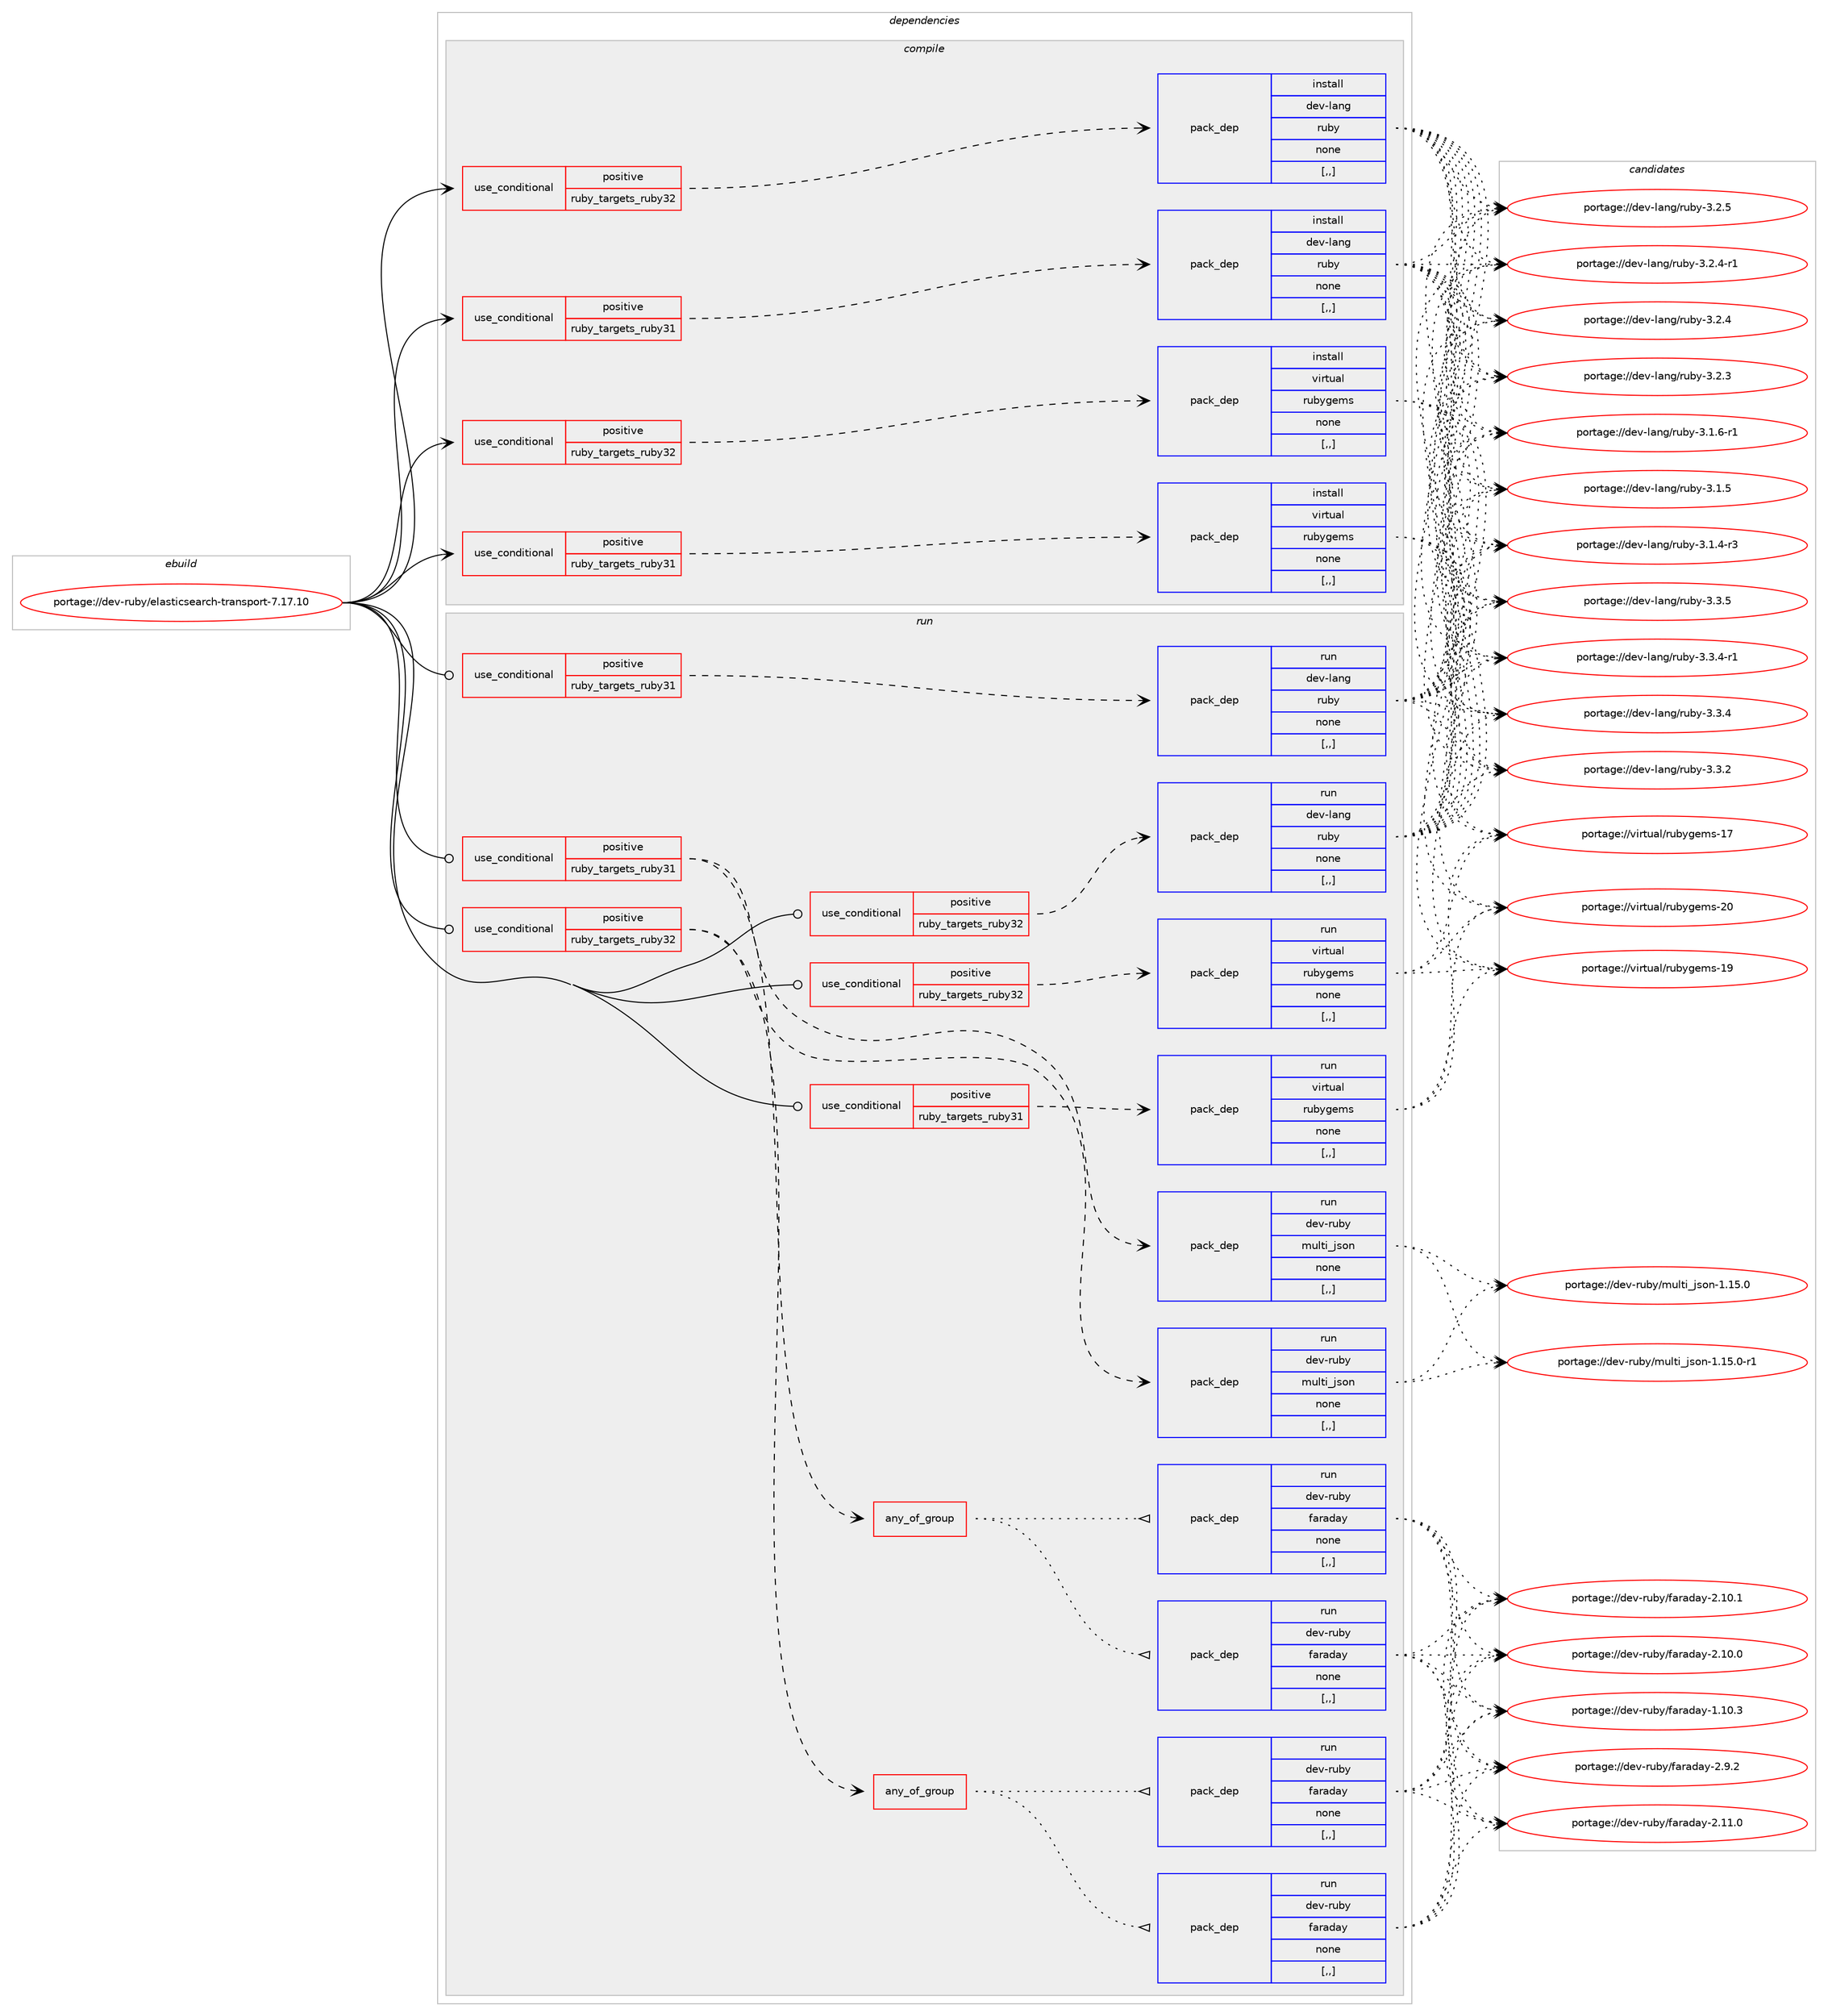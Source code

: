 digraph prolog {

# *************
# Graph options
# *************

newrank=true;
concentrate=true;
compound=true;
graph [rankdir=LR,fontname=Helvetica,fontsize=10,ranksep=1.5];#, ranksep=2.5, nodesep=0.2];
edge  [arrowhead=vee];
node  [fontname=Helvetica,fontsize=10];

# **********
# The ebuild
# **********

subgraph cluster_leftcol {
color=gray;
label=<<i>ebuild</i>>;
id [label="portage://dev-ruby/elasticsearch-transport-7.17.10", color=red, width=4, href="../dev-ruby/elasticsearch-transport-7.17.10.svg"];
}

# ****************
# The dependencies
# ****************

subgraph cluster_midcol {
color=gray;
label=<<i>dependencies</i>>;
subgraph cluster_compile {
fillcolor="#eeeeee";
style=filled;
label=<<i>compile</i>>;
subgraph cond177971 {
dependency678170 [label=<<TABLE BORDER="0" CELLBORDER="1" CELLSPACING="0" CELLPADDING="4"><TR><TD ROWSPAN="3" CELLPADDING="10">use_conditional</TD></TR><TR><TD>positive</TD></TR><TR><TD>ruby_targets_ruby31</TD></TR></TABLE>>, shape=none, color=red];
subgraph pack495295 {
dependency678171 [label=<<TABLE BORDER="0" CELLBORDER="1" CELLSPACING="0" CELLPADDING="4" WIDTH="220"><TR><TD ROWSPAN="6" CELLPADDING="30">pack_dep</TD></TR><TR><TD WIDTH="110">install</TD></TR><TR><TD>dev-lang</TD></TR><TR><TD>ruby</TD></TR><TR><TD>none</TD></TR><TR><TD>[,,]</TD></TR></TABLE>>, shape=none, color=blue];
}
dependency678170:e -> dependency678171:w [weight=20,style="dashed",arrowhead="vee"];
}
id:e -> dependency678170:w [weight=20,style="solid",arrowhead="vee"];
subgraph cond177972 {
dependency678172 [label=<<TABLE BORDER="0" CELLBORDER="1" CELLSPACING="0" CELLPADDING="4"><TR><TD ROWSPAN="3" CELLPADDING="10">use_conditional</TD></TR><TR><TD>positive</TD></TR><TR><TD>ruby_targets_ruby31</TD></TR></TABLE>>, shape=none, color=red];
subgraph pack495296 {
dependency678173 [label=<<TABLE BORDER="0" CELLBORDER="1" CELLSPACING="0" CELLPADDING="4" WIDTH="220"><TR><TD ROWSPAN="6" CELLPADDING="30">pack_dep</TD></TR><TR><TD WIDTH="110">install</TD></TR><TR><TD>virtual</TD></TR><TR><TD>rubygems</TD></TR><TR><TD>none</TD></TR><TR><TD>[,,]</TD></TR></TABLE>>, shape=none, color=blue];
}
dependency678172:e -> dependency678173:w [weight=20,style="dashed",arrowhead="vee"];
}
id:e -> dependency678172:w [weight=20,style="solid",arrowhead="vee"];
subgraph cond177973 {
dependency678174 [label=<<TABLE BORDER="0" CELLBORDER="1" CELLSPACING="0" CELLPADDING="4"><TR><TD ROWSPAN="3" CELLPADDING="10">use_conditional</TD></TR><TR><TD>positive</TD></TR><TR><TD>ruby_targets_ruby32</TD></TR></TABLE>>, shape=none, color=red];
subgraph pack495297 {
dependency678175 [label=<<TABLE BORDER="0" CELLBORDER="1" CELLSPACING="0" CELLPADDING="4" WIDTH="220"><TR><TD ROWSPAN="6" CELLPADDING="30">pack_dep</TD></TR><TR><TD WIDTH="110">install</TD></TR><TR><TD>dev-lang</TD></TR><TR><TD>ruby</TD></TR><TR><TD>none</TD></TR><TR><TD>[,,]</TD></TR></TABLE>>, shape=none, color=blue];
}
dependency678174:e -> dependency678175:w [weight=20,style="dashed",arrowhead="vee"];
}
id:e -> dependency678174:w [weight=20,style="solid",arrowhead="vee"];
subgraph cond177974 {
dependency678176 [label=<<TABLE BORDER="0" CELLBORDER="1" CELLSPACING="0" CELLPADDING="4"><TR><TD ROWSPAN="3" CELLPADDING="10">use_conditional</TD></TR><TR><TD>positive</TD></TR><TR><TD>ruby_targets_ruby32</TD></TR></TABLE>>, shape=none, color=red];
subgraph pack495298 {
dependency678177 [label=<<TABLE BORDER="0" CELLBORDER="1" CELLSPACING="0" CELLPADDING="4" WIDTH="220"><TR><TD ROWSPAN="6" CELLPADDING="30">pack_dep</TD></TR><TR><TD WIDTH="110">install</TD></TR><TR><TD>virtual</TD></TR><TR><TD>rubygems</TD></TR><TR><TD>none</TD></TR><TR><TD>[,,]</TD></TR></TABLE>>, shape=none, color=blue];
}
dependency678176:e -> dependency678177:w [weight=20,style="dashed",arrowhead="vee"];
}
id:e -> dependency678176:w [weight=20,style="solid",arrowhead="vee"];
}
subgraph cluster_compileandrun {
fillcolor="#eeeeee";
style=filled;
label=<<i>compile and run</i>>;
}
subgraph cluster_run {
fillcolor="#eeeeee";
style=filled;
label=<<i>run</i>>;
subgraph cond177975 {
dependency678178 [label=<<TABLE BORDER="0" CELLBORDER="1" CELLSPACING="0" CELLPADDING="4"><TR><TD ROWSPAN="3" CELLPADDING="10">use_conditional</TD></TR><TR><TD>positive</TD></TR><TR><TD>ruby_targets_ruby31</TD></TR></TABLE>>, shape=none, color=red];
subgraph any4523 {
dependency678179 [label=<<TABLE BORDER="0" CELLBORDER="1" CELLSPACING="0" CELLPADDING="4"><TR><TD CELLPADDING="10">any_of_group</TD></TR></TABLE>>, shape=none, color=red];subgraph pack495299 {
dependency678180 [label=<<TABLE BORDER="0" CELLBORDER="1" CELLSPACING="0" CELLPADDING="4" WIDTH="220"><TR><TD ROWSPAN="6" CELLPADDING="30">pack_dep</TD></TR><TR><TD WIDTH="110">run</TD></TR><TR><TD>dev-ruby</TD></TR><TR><TD>faraday</TD></TR><TR><TD>none</TD></TR><TR><TD>[,,]</TD></TR></TABLE>>, shape=none, color=blue];
}
dependency678179:e -> dependency678180:w [weight=20,style="dotted",arrowhead="oinv"];
subgraph pack495300 {
dependency678181 [label=<<TABLE BORDER="0" CELLBORDER="1" CELLSPACING="0" CELLPADDING="4" WIDTH="220"><TR><TD ROWSPAN="6" CELLPADDING="30">pack_dep</TD></TR><TR><TD WIDTH="110">run</TD></TR><TR><TD>dev-ruby</TD></TR><TR><TD>faraday</TD></TR><TR><TD>none</TD></TR><TR><TD>[,,]</TD></TR></TABLE>>, shape=none, color=blue];
}
dependency678179:e -> dependency678181:w [weight=20,style="dotted",arrowhead="oinv"];
}
dependency678178:e -> dependency678179:w [weight=20,style="dashed",arrowhead="vee"];
subgraph pack495301 {
dependency678182 [label=<<TABLE BORDER="0" CELLBORDER="1" CELLSPACING="0" CELLPADDING="4" WIDTH="220"><TR><TD ROWSPAN="6" CELLPADDING="30">pack_dep</TD></TR><TR><TD WIDTH="110">run</TD></TR><TR><TD>dev-ruby</TD></TR><TR><TD>multi_json</TD></TR><TR><TD>none</TD></TR><TR><TD>[,,]</TD></TR></TABLE>>, shape=none, color=blue];
}
dependency678178:e -> dependency678182:w [weight=20,style="dashed",arrowhead="vee"];
}
id:e -> dependency678178:w [weight=20,style="solid",arrowhead="odot"];
subgraph cond177976 {
dependency678183 [label=<<TABLE BORDER="0" CELLBORDER="1" CELLSPACING="0" CELLPADDING="4"><TR><TD ROWSPAN="3" CELLPADDING="10">use_conditional</TD></TR><TR><TD>positive</TD></TR><TR><TD>ruby_targets_ruby31</TD></TR></TABLE>>, shape=none, color=red];
subgraph pack495302 {
dependency678184 [label=<<TABLE BORDER="0" CELLBORDER="1" CELLSPACING="0" CELLPADDING="4" WIDTH="220"><TR><TD ROWSPAN="6" CELLPADDING="30">pack_dep</TD></TR><TR><TD WIDTH="110">run</TD></TR><TR><TD>dev-lang</TD></TR><TR><TD>ruby</TD></TR><TR><TD>none</TD></TR><TR><TD>[,,]</TD></TR></TABLE>>, shape=none, color=blue];
}
dependency678183:e -> dependency678184:w [weight=20,style="dashed",arrowhead="vee"];
}
id:e -> dependency678183:w [weight=20,style="solid",arrowhead="odot"];
subgraph cond177977 {
dependency678185 [label=<<TABLE BORDER="0" CELLBORDER="1" CELLSPACING="0" CELLPADDING="4"><TR><TD ROWSPAN="3" CELLPADDING="10">use_conditional</TD></TR><TR><TD>positive</TD></TR><TR><TD>ruby_targets_ruby31</TD></TR></TABLE>>, shape=none, color=red];
subgraph pack495303 {
dependency678186 [label=<<TABLE BORDER="0" CELLBORDER="1" CELLSPACING="0" CELLPADDING="4" WIDTH="220"><TR><TD ROWSPAN="6" CELLPADDING="30">pack_dep</TD></TR><TR><TD WIDTH="110">run</TD></TR><TR><TD>virtual</TD></TR><TR><TD>rubygems</TD></TR><TR><TD>none</TD></TR><TR><TD>[,,]</TD></TR></TABLE>>, shape=none, color=blue];
}
dependency678185:e -> dependency678186:w [weight=20,style="dashed",arrowhead="vee"];
}
id:e -> dependency678185:w [weight=20,style="solid",arrowhead="odot"];
subgraph cond177978 {
dependency678187 [label=<<TABLE BORDER="0" CELLBORDER="1" CELLSPACING="0" CELLPADDING="4"><TR><TD ROWSPAN="3" CELLPADDING="10">use_conditional</TD></TR><TR><TD>positive</TD></TR><TR><TD>ruby_targets_ruby32</TD></TR></TABLE>>, shape=none, color=red];
subgraph any4524 {
dependency678188 [label=<<TABLE BORDER="0" CELLBORDER="1" CELLSPACING="0" CELLPADDING="4"><TR><TD CELLPADDING="10">any_of_group</TD></TR></TABLE>>, shape=none, color=red];subgraph pack495304 {
dependency678189 [label=<<TABLE BORDER="0" CELLBORDER="1" CELLSPACING="0" CELLPADDING="4" WIDTH="220"><TR><TD ROWSPAN="6" CELLPADDING="30">pack_dep</TD></TR><TR><TD WIDTH="110">run</TD></TR><TR><TD>dev-ruby</TD></TR><TR><TD>faraday</TD></TR><TR><TD>none</TD></TR><TR><TD>[,,]</TD></TR></TABLE>>, shape=none, color=blue];
}
dependency678188:e -> dependency678189:w [weight=20,style="dotted",arrowhead="oinv"];
subgraph pack495305 {
dependency678190 [label=<<TABLE BORDER="0" CELLBORDER="1" CELLSPACING="0" CELLPADDING="4" WIDTH="220"><TR><TD ROWSPAN="6" CELLPADDING="30">pack_dep</TD></TR><TR><TD WIDTH="110">run</TD></TR><TR><TD>dev-ruby</TD></TR><TR><TD>faraday</TD></TR><TR><TD>none</TD></TR><TR><TD>[,,]</TD></TR></TABLE>>, shape=none, color=blue];
}
dependency678188:e -> dependency678190:w [weight=20,style="dotted",arrowhead="oinv"];
}
dependency678187:e -> dependency678188:w [weight=20,style="dashed",arrowhead="vee"];
subgraph pack495306 {
dependency678191 [label=<<TABLE BORDER="0" CELLBORDER="1" CELLSPACING="0" CELLPADDING="4" WIDTH="220"><TR><TD ROWSPAN="6" CELLPADDING="30">pack_dep</TD></TR><TR><TD WIDTH="110">run</TD></TR><TR><TD>dev-ruby</TD></TR><TR><TD>multi_json</TD></TR><TR><TD>none</TD></TR><TR><TD>[,,]</TD></TR></TABLE>>, shape=none, color=blue];
}
dependency678187:e -> dependency678191:w [weight=20,style="dashed",arrowhead="vee"];
}
id:e -> dependency678187:w [weight=20,style="solid",arrowhead="odot"];
subgraph cond177979 {
dependency678192 [label=<<TABLE BORDER="0" CELLBORDER="1" CELLSPACING="0" CELLPADDING="4"><TR><TD ROWSPAN="3" CELLPADDING="10">use_conditional</TD></TR><TR><TD>positive</TD></TR><TR><TD>ruby_targets_ruby32</TD></TR></TABLE>>, shape=none, color=red];
subgraph pack495307 {
dependency678193 [label=<<TABLE BORDER="0" CELLBORDER="1" CELLSPACING="0" CELLPADDING="4" WIDTH="220"><TR><TD ROWSPAN="6" CELLPADDING="30">pack_dep</TD></TR><TR><TD WIDTH="110">run</TD></TR><TR><TD>dev-lang</TD></TR><TR><TD>ruby</TD></TR><TR><TD>none</TD></TR><TR><TD>[,,]</TD></TR></TABLE>>, shape=none, color=blue];
}
dependency678192:e -> dependency678193:w [weight=20,style="dashed",arrowhead="vee"];
}
id:e -> dependency678192:w [weight=20,style="solid",arrowhead="odot"];
subgraph cond177980 {
dependency678194 [label=<<TABLE BORDER="0" CELLBORDER="1" CELLSPACING="0" CELLPADDING="4"><TR><TD ROWSPAN="3" CELLPADDING="10">use_conditional</TD></TR><TR><TD>positive</TD></TR><TR><TD>ruby_targets_ruby32</TD></TR></TABLE>>, shape=none, color=red];
subgraph pack495308 {
dependency678195 [label=<<TABLE BORDER="0" CELLBORDER="1" CELLSPACING="0" CELLPADDING="4" WIDTH="220"><TR><TD ROWSPAN="6" CELLPADDING="30">pack_dep</TD></TR><TR><TD WIDTH="110">run</TD></TR><TR><TD>virtual</TD></TR><TR><TD>rubygems</TD></TR><TR><TD>none</TD></TR><TR><TD>[,,]</TD></TR></TABLE>>, shape=none, color=blue];
}
dependency678194:e -> dependency678195:w [weight=20,style="dashed",arrowhead="vee"];
}
id:e -> dependency678194:w [weight=20,style="solid",arrowhead="odot"];
}
}

# **************
# The candidates
# **************

subgraph cluster_choices {
rank=same;
color=gray;
label=<<i>candidates</i>>;

subgraph choice495295 {
color=black;
nodesep=1;
choice10010111845108971101034711411798121455146514653 [label="portage://dev-lang/ruby-3.3.5", color=red, width=4,href="../dev-lang/ruby-3.3.5.svg"];
choice100101118451089711010347114117981214551465146524511449 [label="portage://dev-lang/ruby-3.3.4-r1", color=red, width=4,href="../dev-lang/ruby-3.3.4-r1.svg"];
choice10010111845108971101034711411798121455146514652 [label="portage://dev-lang/ruby-3.3.4", color=red, width=4,href="../dev-lang/ruby-3.3.4.svg"];
choice10010111845108971101034711411798121455146514650 [label="portage://dev-lang/ruby-3.3.2", color=red, width=4,href="../dev-lang/ruby-3.3.2.svg"];
choice10010111845108971101034711411798121455146504653 [label="portage://dev-lang/ruby-3.2.5", color=red, width=4,href="../dev-lang/ruby-3.2.5.svg"];
choice100101118451089711010347114117981214551465046524511449 [label="portage://dev-lang/ruby-3.2.4-r1", color=red, width=4,href="../dev-lang/ruby-3.2.4-r1.svg"];
choice10010111845108971101034711411798121455146504652 [label="portage://dev-lang/ruby-3.2.4", color=red, width=4,href="../dev-lang/ruby-3.2.4.svg"];
choice10010111845108971101034711411798121455146504651 [label="portage://dev-lang/ruby-3.2.3", color=red, width=4,href="../dev-lang/ruby-3.2.3.svg"];
choice100101118451089711010347114117981214551464946544511449 [label="portage://dev-lang/ruby-3.1.6-r1", color=red, width=4,href="../dev-lang/ruby-3.1.6-r1.svg"];
choice10010111845108971101034711411798121455146494653 [label="portage://dev-lang/ruby-3.1.5", color=red, width=4,href="../dev-lang/ruby-3.1.5.svg"];
choice100101118451089711010347114117981214551464946524511451 [label="portage://dev-lang/ruby-3.1.4-r3", color=red, width=4,href="../dev-lang/ruby-3.1.4-r3.svg"];
dependency678171:e -> choice10010111845108971101034711411798121455146514653:w [style=dotted,weight="100"];
dependency678171:e -> choice100101118451089711010347114117981214551465146524511449:w [style=dotted,weight="100"];
dependency678171:e -> choice10010111845108971101034711411798121455146514652:w [style=dotted,weight="100"];
dependency678171:e -> choice10010111845108971101034711411798121455146514650:w [style=dotted,weight="100"];
dependency678171:e -> choice10010111845108971101034711411798121455146504653:w [style=dotted,weight="100"];
dependency678171:e -> choice100101118451089711010347114117981214551465046524511449:w [style=dotted,weight="100"];
dependency678171:e -> choice10010111845108971101034711411798121455146504652:w [style=dotted,weight="100"];
dependency678171:e -> choice10010111845108971101034711411798121455146504651:w [style=dotted,weight="100"];
dependency678171:e -> choice100101118451089711010347114117981214551464946544511449:w [style=dotted,weight="100"];
dependency678171:e -> choice10010111845108971101034711411798121455146494653:w [style=dotted,weight="100"];
dependency678171:e -> choice100101118451089711010347114117981214551464946524511451:w [style=dotted,weight="100"];
}
subgraph choice495296 {
color=black;
nodesep=1;
choice118105114116117971084711411798121103101109115455048 [label="portage://virtual/rubygems-20", color=red, width=4,href="../virtual/rubygems-20.svg"];
choice118105114116117971084711411798121103101109115454957 [label="portage://virtual/rubygems-19", color=red, width=4,href="../virtual/rubygems-19.svg"];
choice118105114116117971084711411798121103101109115454955 [label="portage://virtual/rubygems-17", color=red, width=4,href="../virtual/rubygems-17.svg"];
dependency678173:e -> choice118105114116117971084711411798121103101109115455048:w [style=dotted,weight="100"];
dependency678173:e -> choice118105114116117971084711411798121103101109115454957:w [style=dotted,weight="100"];
dependency678173:e -> choice118105114116117971084711411798121103101109115454955:w [style=dotted,weight="100"];
}
subgraph choice495297 {
color=black;
nodesep=1;
choice10010111845108971101034711411798121455146514653 [label="portage://dev-lang/ruby-3.3.5", color=red, width=4,href="../dev-lang/ruby-3.3.5.svg"];
choice100101118451089711010347114117981214551465146524511449 [label="portage://dev-lang/ruby-3.3.4-r1", color=red, width=4,href="../dev-lang/ruby-3.3.4-r1.svg"];
choice10010111845108971101034711411798121455146514652 [label="portage://dev-lang/ruby-3.3.4", color=red, width=4,href="../dev-lang/ruby-3.3.4.svg"];
choice10010111845108971101034711411798121455146514650 [label="portage://dev-lang/ruby-3.3.2", color=red, width=4,href="../dev-lang/ruby-3.3.2.svg"];
choice10010111845108971101034711411798121455146504653 [label="portage://dev-lang/ruby-3.2.5", color=red, width=4,href="../dev-lang/ruby-3.2.5.svg"];
choice100101118451089711010347114117981214551465046524511449 [label="portage://dev-lang/ruby-3.2.4-r1", color=red, width=4,href="../dev-lang/ruby-3.2.4-r1.svg"];
choice10010111845108971101034711411798121455146504652 [label="portage://dev-lang/ruby-3.2.4", color=red, width=4,href="../dev-lang/ruby-3.2.4.svg"];
choice10010111845108971101034711411798121455146504651 [label="portage://dev-lang/ruby-3.2.3", color=red, width=4,href="../dev-lang/ruby-3.2.3.svg"];
choice100101118451089711010347114117981214551464946544511449 [label="portage://dev-lang/ruby-3.1.6-r1", color=red, width=4,href="../dev-lang/ruby-3.1.6-r1.svg"];
choice10010111845108971101034711411798121455146494653 [label="portage://dev-lang/ruby-3.1.5", color=red, width=4,href="../dev-lang/ruby-3.1.5.svg"];
choice100101118451089711010347114117981214551464946524511451 [label="portage://dev-lang/ruby-3.1.4-r3", color=red, width=4,href="../dev-lang/ruby-3.1.4-r3.svg"];
dependency678175:e -> choice10010111845108971101034711411798121455146514653:w [style=dotted,weight="100"];
dependency678175:e -> choice100101118451089711010347114117981214551465146524511449:w [style=dotted,weight="100"];
dependency678175:e -> choice10010111845108971101034711411798121455146514652:w [style=dotted,weight="100"];
dependency678175:e -> choice10010111845108971101034711411798121455146514650:w [style=dotted,weight="100"];
dependency678175:e -> choice10010111845108971101034711411798121455146504653:w [style=dotted,weight="100"];
dependency678175:e -> choice100101118451089711010347114117981214551465046524511449:w [style=dotted,weight="100"];
dependency678175:e -> choice10010111845108971101034711411798121455146504652:w [style=dotted,weight="100"];
dependency678175:e -> choice10010111845108971101034711411798121455146504651:w [style=dotted,weight="100"];
dependency678175:e -> choice100101118451089711010347114117981214551464946544511449:w [style=dotted,weight="100"];
dependency678175:e -> choice10010111845108971101034711411798121455146494653:w [style=dotted,weight="100"];
dependency678175:e -> choice100101118451089711010347114117981214551464946524511451:w [style=dotted,weight="100"];
}
subgraph choice495298 {
color=black;
nodesep=1;
choice118105114116117971084711411798121103101109115455048 [label="portage://virtual/rubygems-20", color=red, width=4,href="../virtual/rubygems-20.svg"];
choice118105114116117971084711411798121103101109115454957 [label="portage://virtual/rubygems-19", color=red, width=4,href="../virtual/rubygems-19.svg"];
choice118105114116117971084711411798121103101109115454955 [label="portage://virtual/rubygems-17", color=red, width=4,href="../virtual/rubygems-17.svg"];
dependency678177:e -> choice118105114116117971084711411798121103101109115455048:w [style=dotted,weight="100"];
dependency678177:e -> choice118105114116117971084711411798121103101109115454957:w [style=dotted,weight="100"];
dependency678177:e -> choice118105114116117971084711411798121103101109115454955:w [style=dotted,weight="100"];
}
subgraph choice495299 {
color=black;
nodesep=1;
choice10010111845114117981214710297114971009712145504649494648 [label="portage://dev-ruby/faraday-2.11.0", color=red, width=4,href="../dev-ruby/faraday-2.11.0.svg"];
choice10010111845114117981214710297114971009712145504649484649 [label="portage://dev-ruby/faraday-2.10.1", color=red, width=4,href="../dev-ruby/faraday-2.10.1.svg"];
choice10010111845114117981214710297114971009712145504649484648 [label="portage://dev-ruby/faraday-2.10.0", color=red, width=4,href="../dev-ruby/faraday-2.10.0.svg"];
choice100101118451141179812147102971149710097121455046574650 [label="portage://dev-ruby/faraday-2.9.2", color=red, width=4,href="../dev-ruby/faraday-2.9.2.svg"];
choice10010111845114117981214710297114971009712145494649484651 [label="portage://dev-ruby/faraday-1.10.3", color=red, width=4,href="../dev-ruby/faraday-1.10.3.svg"];
dependency678180:e -> choice10010111845114117981214710297114971009712145504649494648:w [style=dotted,weight="100"];
dependency678180:e -> choice10010111845114117981214710297114971009712145504649484649:w [style=dotted,weight="100"];
dependency678180:e -> choice10010111845114117981214710297114971009712145504649484648:w [style=dotted,weight="100"];
dependency678180:e -> choice100101118451141179812147102971149710097121455046574650:w [style=dotted,weight="100"];
dependency678180:e -> choice10010111845114117981214710297114971009712145494649484651:w [style=dotted,weight="100"];
}
subgraph choice495300 {
color=black;
nodesep=1;
choice10010111845114117981214710297114971009712145504649494648 [label="portage://dev-ruby/faraday-2.11.0", color=red, width=4,href="../dev-ruby/faraday-2.11.0.svg"];
choice10010111845114117981214710297114971009712145504649484649 [label="portage://dev-ruby/faraday-2.10.1", color=red, width=4,href="../dev-ruby/faraday-2.10.1.svg"];
choice10010111845114117981214710297114971009712145504649484648 [label="portage://dev-ruby/faraday-2.10.0", color=red, width=4,href="../dev-ruby/faraday-2.10.0.svg"];
choice100101118451141179812147102971149710097121455046574650 [label="portage://dev-ruby/faraday-2.9.2", color=red, width=4,href="../dev-ruby/faraday-2.9.2.svg"];
choice10010111845114117981214710297114971009712145494649484651 [label="portage://dev-ruby/faraday-1.10.3", color=red, width=4,href="../dev-ruby/faraday-1.10.3.svg"];
dependency678181:e -> choice10010111845114117981214710297114971009712145504649494648:w [style=dotted,weight="100"];
dependency678181:e -> choice10010111845114117981214710297114971009712145504649484649:w [style=dotted,weight="100"];
dependency678181:e -> choice10010111845114117981214710297114971009712145504649484648:w [style=dotted,weight="100"];
dependency678181:e -> choice100101118451141179812147102971149710097121455046574650:w [style=dotted,weight="100"];
dependency678181:e -> choice10010111845114117981214710297114971009712145494649484651:w [style=dotted,weight="100"];
}
subgraph choice495301 {
color=black;
nodesep=1;
choice10010111845114117981214710911710811610595106115111110454946495346484511449 [label="portage://dev-ruby/multi_json-1.15.0-r1", color=red, width=4,href="../dev-ruby/multi_json-1.15.0-r1.svg"];
choice1001011184511411798121471091171081161059510611511111045494649534648 [label="portage://dev-ruby/multi_json-1.15.0", color=red, width=4,href="../dev-ruby/multi_json-1.15.0.svg"];
dependency678182:e -> choice10010111845114117981214710911710811610595106115111110454946495346484511449:w [style=dotted,weight="100"];
dependency678182:e -> choice1001011184511411798121471091171081161059510611511111045494649534648:w [style=dotted,weight="100"];
}
subgraph choice495302 {
color=black;
nodesep=1;
choice10010111845108971101034711411798121455146514653 [label="portage://dev-lang/ruby-3.3.5", color=red, width=4,href="../dev-lang/ruby-3.3.5.svg"];
choice100101118451089711010347114117981214551465146524511449 [label="portage://dev-lang/ruby-3.3.4-r1", color=red, width=4,href="../dev-lang/ruby-3.3.4-r1.svg"];
choice10010111845108971101034711411798121455146514652 [label="portage://dev-lang/ruby-3.3.4", color=red, width=4,href="../dev-lang/ruby-3.3.4.svg"];
choice10010111845108971101034711411798121455146514650 [label="portage://dev-lang/ruby-3.3.2", color=red, width=4,href="../dev-lang/ruby-3.3.2.svg"];
choice10010111845108971101034711411798121455146504653 [label="portage://dev-lang/ruby-3.2.5", color=red, width=4,href="../dev-lang/ruby-3.2.5.svg"];
choice100101118451089711010347114117981214551465046524511449 [label="portage://dev-lang/ruby-3.2.4-r1", color=red, width=4,href="../dev-lang/ruby-3.2.4-r1.svg"];
choice10010111845108971101034711411798121455146504652 [label="portage://dev-lang/ruby-3.2.4", color=red, width=4,href="../dev-lang/ruby-3.2.4.svg"];
choice10010111845108971101034711411798121455146504651 [label="portage://dev-lang/ruby-3.2.3", color=red, width=4,href="../dev-lang/ruby-3.2.3.svg"];
choice100101118451089711010347114117981214551464946544511449 [label="portage://dev-lang/ruby-3.1.6-r1", color=red, width=4,href="../dev-lang/ruby-3.1.6-r1.svg"];
choice10010111845108971101034711411798121455146494653 [label="portage://dev-lang/ruby-3.1.5", color=red, width=4,href="../dev-lang/ruby-3.1.5.svg"];
choice100101118451089711010347114117981214551464946524511451 [label="portage://dev-lang/ruby-3.1.4-r3", color=red, width=4,href="../dev-lang/ruby-3.1.4-r3.svg"];
dependency678184:e -> choice10010111845108971101034711411798121455146514653:w [style=dotted,weight="100"];
dependency678184:e -> choice100101118451089711010347114117981214551465146524511449:w [style=dotted,weight="100"];
dependency678184:e -> choice10010111845108971101034711411798121455146514652:w [style=dotted,weight="100"];
dependency678184:e -> choice10010111845108971101034711411798121455146514650:w [style=dotted,weight="100"];
dependency678184:e -> choice10010111845108971101034711411798121455146504653:w [style=dotted,weight="100"];
dependency678184:e -> choice100101118451089711010347114117981214551465046524511449:w [style=dotted,weight="100"];
dependency678184:e -> choice10010111845108971101034711411798121455146504652:w [style=dotted,weight="100"];
dependency678184:e -> choice10010111845108971101034711411798121455146504651:w [style=dotted,weight="100"];
dependency678184:e -> choice100101118451089711010347114117981214551464946544511449:w [style=dotted,weight="100"];
dependency678184:e -> choice10010111845108971101034711411798121455146494653:w [style=dotted,weight="100"];
dependency678184:e -> choice100101118451089711010347114117981214551464946524511451:w [style=dotted,weight="100"];
}
subgraph choice495303 {
color=black;
nodesep=1;
choice118105114116117971084711411798121103101109115455048 [label="portage://virtual/rubygems-20", color=red, width=4,href="../virtual/rubygems-20.svg"];
choice118105114116117971084711411798121103101109115454957 [label="portage://virtual/rubygems-19", color=red, width=4,href="../virtual/rubygems-19.svg"];
choice118105114116117971084711411798121103101109115454955 [label="portage://virtual/rubygems-17", color=red, width=4,href="../virtual/rubygems-17.svg"];
dependency678186:e -> choice118105114116117971084711411798121103101109115455048:w [style=dotted,weight="100"];
dependency678186:e -> choice118105114116117971084711411798121103101109115454957:w [style=dotted,weight="100"];
dependency678186:e -> choice118105114116117971084711411798121103101109115454955:w [style=dotted,weight="100"];
}
subgraph choice495304 {
color=black;
nodesep=1;
choice10010111845114117981214710297114971009712145504649494648 [label="portage://dev-ruby/faraday-2.11.0", color=red, width=4,href="../dev-ruby/faraday-2.11.0.svg"];
choice10010111845114117981214710297114971009712145504649484649 [label="portage://dev-ruby/faraday-2.10.1", color=red, width=4,href="../dev-ruby/faraday-2.10.1.svg"];
choice10010111845114117981214710297114971009712145504649484648 [label="portage://dev-ruby/faraday-2.10.0", color=red, width=4,href="../dev-ruby/faraday-2.10.0.svg"];
choice100101118451141179812147102971149710097121455046574650 [label="portage://dev-ruby/faraday-2.9.2", color=red, width=4,href="../dev-ruby/faraday-2.9.2.svg"];
choice10010111845114117981214710297114971009712145494649484651 [label="portage://dev-ruby/faraday-1.10.3", color=red, width=4,href="../dev-ruby/faraday-1.10.3.svg"];
dependency678189:e -> choice10010111845114117981214710297114971009712145504649494648:w [style=dotted,weight="100"];
dependency678189:e -> choice10010111845114117981214710297114971009712145504649484649:w [style=dotted,weight="100"];
dependency678189:e -> choice10010111845114117981214710297114971009712145504649484648:w [style=dotted,weight="100"];
dependency678189:e -> choice100101118451141179812147102971149710097121455046574650:w [style=dotted,weight="100"];
dependency678189:e -> choice10010111845114117981214710297114971009712145494649484651:w [style=dotted,weight="100"];
}
subgraph choice495305 {
color=black;
nodesep=1;
choice10010111845114117981214710297114971009712145504649494648 [label="portage://dev-ruby/faraday-2.11.0", color=red, width=4,href="../dev-ruby/faraday-2.11.0.svg"];
choice10010111845114117981214710297114971009712145504649484649 [label="portage://dev-ruby/faraday-2.10.1", color=red, width=4,href="../dev-ruby/faraday-2.10.1.svg"];
choice10010111845114117981214710297114971009712145504649484648 [label="portage://dev-ruby/faraday-2.10.0", color=red, width=4,href="../dev-ruby/faraday-2.10.0.svg"];
choice100101118451141179812147102971149710097121455046574650 [label="portage://dev-ruby/faraday-2.9.2", color=red, width=4,href="../dev-ruby/faraday-2.9.2.svg"];
choice10010111845114117981214710297114971009712145494649484651 [label="portage://dev-ruby/faraday-1.10.3", color=red, width=4,href="../dev-ruby/faraday-1.10.3.svg"];
dependency678190:e -> choice10010111845114117981214710297114971009712145504649494648:w [style=dotted,weight="100"];
dependency678190:e -> choice10010111845114117981214710297114971009712145504649484649:w [style=dotted,weight="100"];
dependency678190:e -> choice10010111845114117981214710297114971009712145504649484648:w [style=dotted,weight="100"];
dependency678190:e -> choice100101118451141179812147102971149710097121455046574650:w [style=dotted,weight="100"];
dependency678190:e -> choice10010111845114117981214710297114971009712145494649484651:w [style=dotted,weight="100"];
}
subgraph choice495306 {
color=black;
nodesep=1;
choice10010111845114117981214710911710811610595106115111110454946495346484511449 [label="portage://dev-ruby/multi_json-1.15.0-r1", color=red, width=4,href="../dev-ruby/multi_json-1.15.0-r1.svg"];
choice1001011184511411798121471091171081161059510611511111045494649534648 [label="portage://dev-ruby/multi_json-1.15.0", color=red, width=4,href="../dev-ruby/multi_json-1.15.0.svg"];
dependency678191:e -> choice10010111845114117981214710911710811610595106115111110454946495346484511449:w [style=dotted,weight="100"];
dependency678191:e -> choice1001011184511411798121471091171081161059510611511111045494649534648:w [style=dotted,weight="100"];
}
subgraph choice495307 {
color=black;
nodesep=1;
choice10010111845108971101034711411798121455146514653 [label="portage://dev-lang/ruby-3.3.5", color=red, width=4,href="../dev-lang/ruby-3.3.5.svg"];
choice100101118451089711010347114117981214551465146524511449 [label="portage://dev-lang/ruby-3.3.4-r1", color=red, width=4,href="../dev-lang/ruby-3.3.4-r1.svg"];
choice10010111845108971101034711411798121455146514652 [label="portage://dev-lang/ruby-3.3.4", color=red, width=4,href="../dev-lang/ruby-3.3.4.svg"];
choice10010111845108971101034711411798121455146514650 [label="portage://dev-lang/ruby-3.3.2", color=red, width=4,href="../dev-lang/ruby-3.3.2.svg"];
choice10010111845108971101034711411798121455146504653 [label="portage://dev-lang/ruby-3.2.5", color=red, width=4,href="../dev-lang/ruby-3.2.5.svg"];
choice100101118451089711010347114117981214551465046524511449 [label="portage://dev-lang/ruby-3.2.4-r1", color=red, width=4,href="../dev-lang/ruby-3.2.4-r1.svg"];
choice10010111845108971101034711411798121455146504652 [label="portage://dev-lang/ruby-3.2.4", color=red, width=4,href="../dev-lang/ruby-3.2.4.svg"];
choice10010111845108971101034711411798121455146504651 [label="portage://dev-lang/ruby-3.2.3", color=red, width=4,href="../dev-lang/ruby-3.2.3.svg"];
choice100101118451089711010347114117981214551464946544511449 [label="portage://dev-lang/ruby-3.1.6-r1", color=red, width=4,href="../dev-lang/ruby-3.1.6-r1.svg"];
choice10010111845108971101034711411798121455146494653 [label="portage://dev-lang/ruby-3.1.5", color=red, width=4,href="../dev-lang/ruby-3.1.5.svg"];
choice100101118451089711010347114117981214551464946524511451 [label="portage://dev-lang/ruby-3.1.4-r3", color=red, width=4,href="../dev-lang/ruby-3.1.4-r3.svg"];
dependency678193:e -> choice10010111845108971101034711411798121455146514653:w [style=dotted,weight="100"];
dependency678193:e -> choice100101118451089711010347114117981214551465146524511449:w [style=dotted,weight="100"];
dependency678193:e -> choice10010111845108971101034711411798121455146514652:w [style=dotted,weight="100"];
dependency678193:e -> choice10010111845108971101034711411798121455146514650:w [style=dotted,weight="100"];
dependency678193:e -> choice10010111845108971101034711411798121455146504653:w [style=dotted,weight="100"];
dependency678193:e -> choice100101118451089711010347114117981214551465046524511449:w [style=dotted,weight="100"];
dependency678193:e -> choice10010111845108971101034711411798121455146504652:w [style=dotted,weight="100"];
dependency678193:e -> choice10010111845108971101034711411798121455146504651:w [style=dotted,weight="100"];
dependency678193:e -> choice100101118451089711010347114117981214551464946544511449:w [style=dotted,weight="100"];
dependency678193:e -> choice10010111845108971101034711411798121455146494653:w [style=dotted,weight="100"];
dependency678193:e -> choice100101118451089711010347114117981214551464946524511451:w [style=dotted,weight="100"];
}
subgraph choice495308 {
color=black;
nodesep=1;
choice118105114116117971084711411798121103101109115455048 [label="portage://virtual/rubygems-20", color=red, width=4,href="../virtual/rubygems-20.svg"];
choice118105114116117971084711411798121103101109115454957 [label="portage://virtual/rubygems-19", color=red, width=4,href="../virtual/rubygems-19.svg"];
choice118105114116117971084711411798121103101109115454955 [label="portage://virtual/rubygems-17", color=red, width=4,href="../virtual/rubygems-17.svg"];
dependency678195:e -> choice118105114116117971084711411798121103101109115455048:w [style=dotted,weight="100"];
dependency678195:e -> choice118105114116117971084711411798121103101109115454957:w [style=dotted,weight="100"];
dependency678195:e -> choice118105114116117971084711411798121103101109115454955:w [style=dotted,weight="100"];
}
}

}
